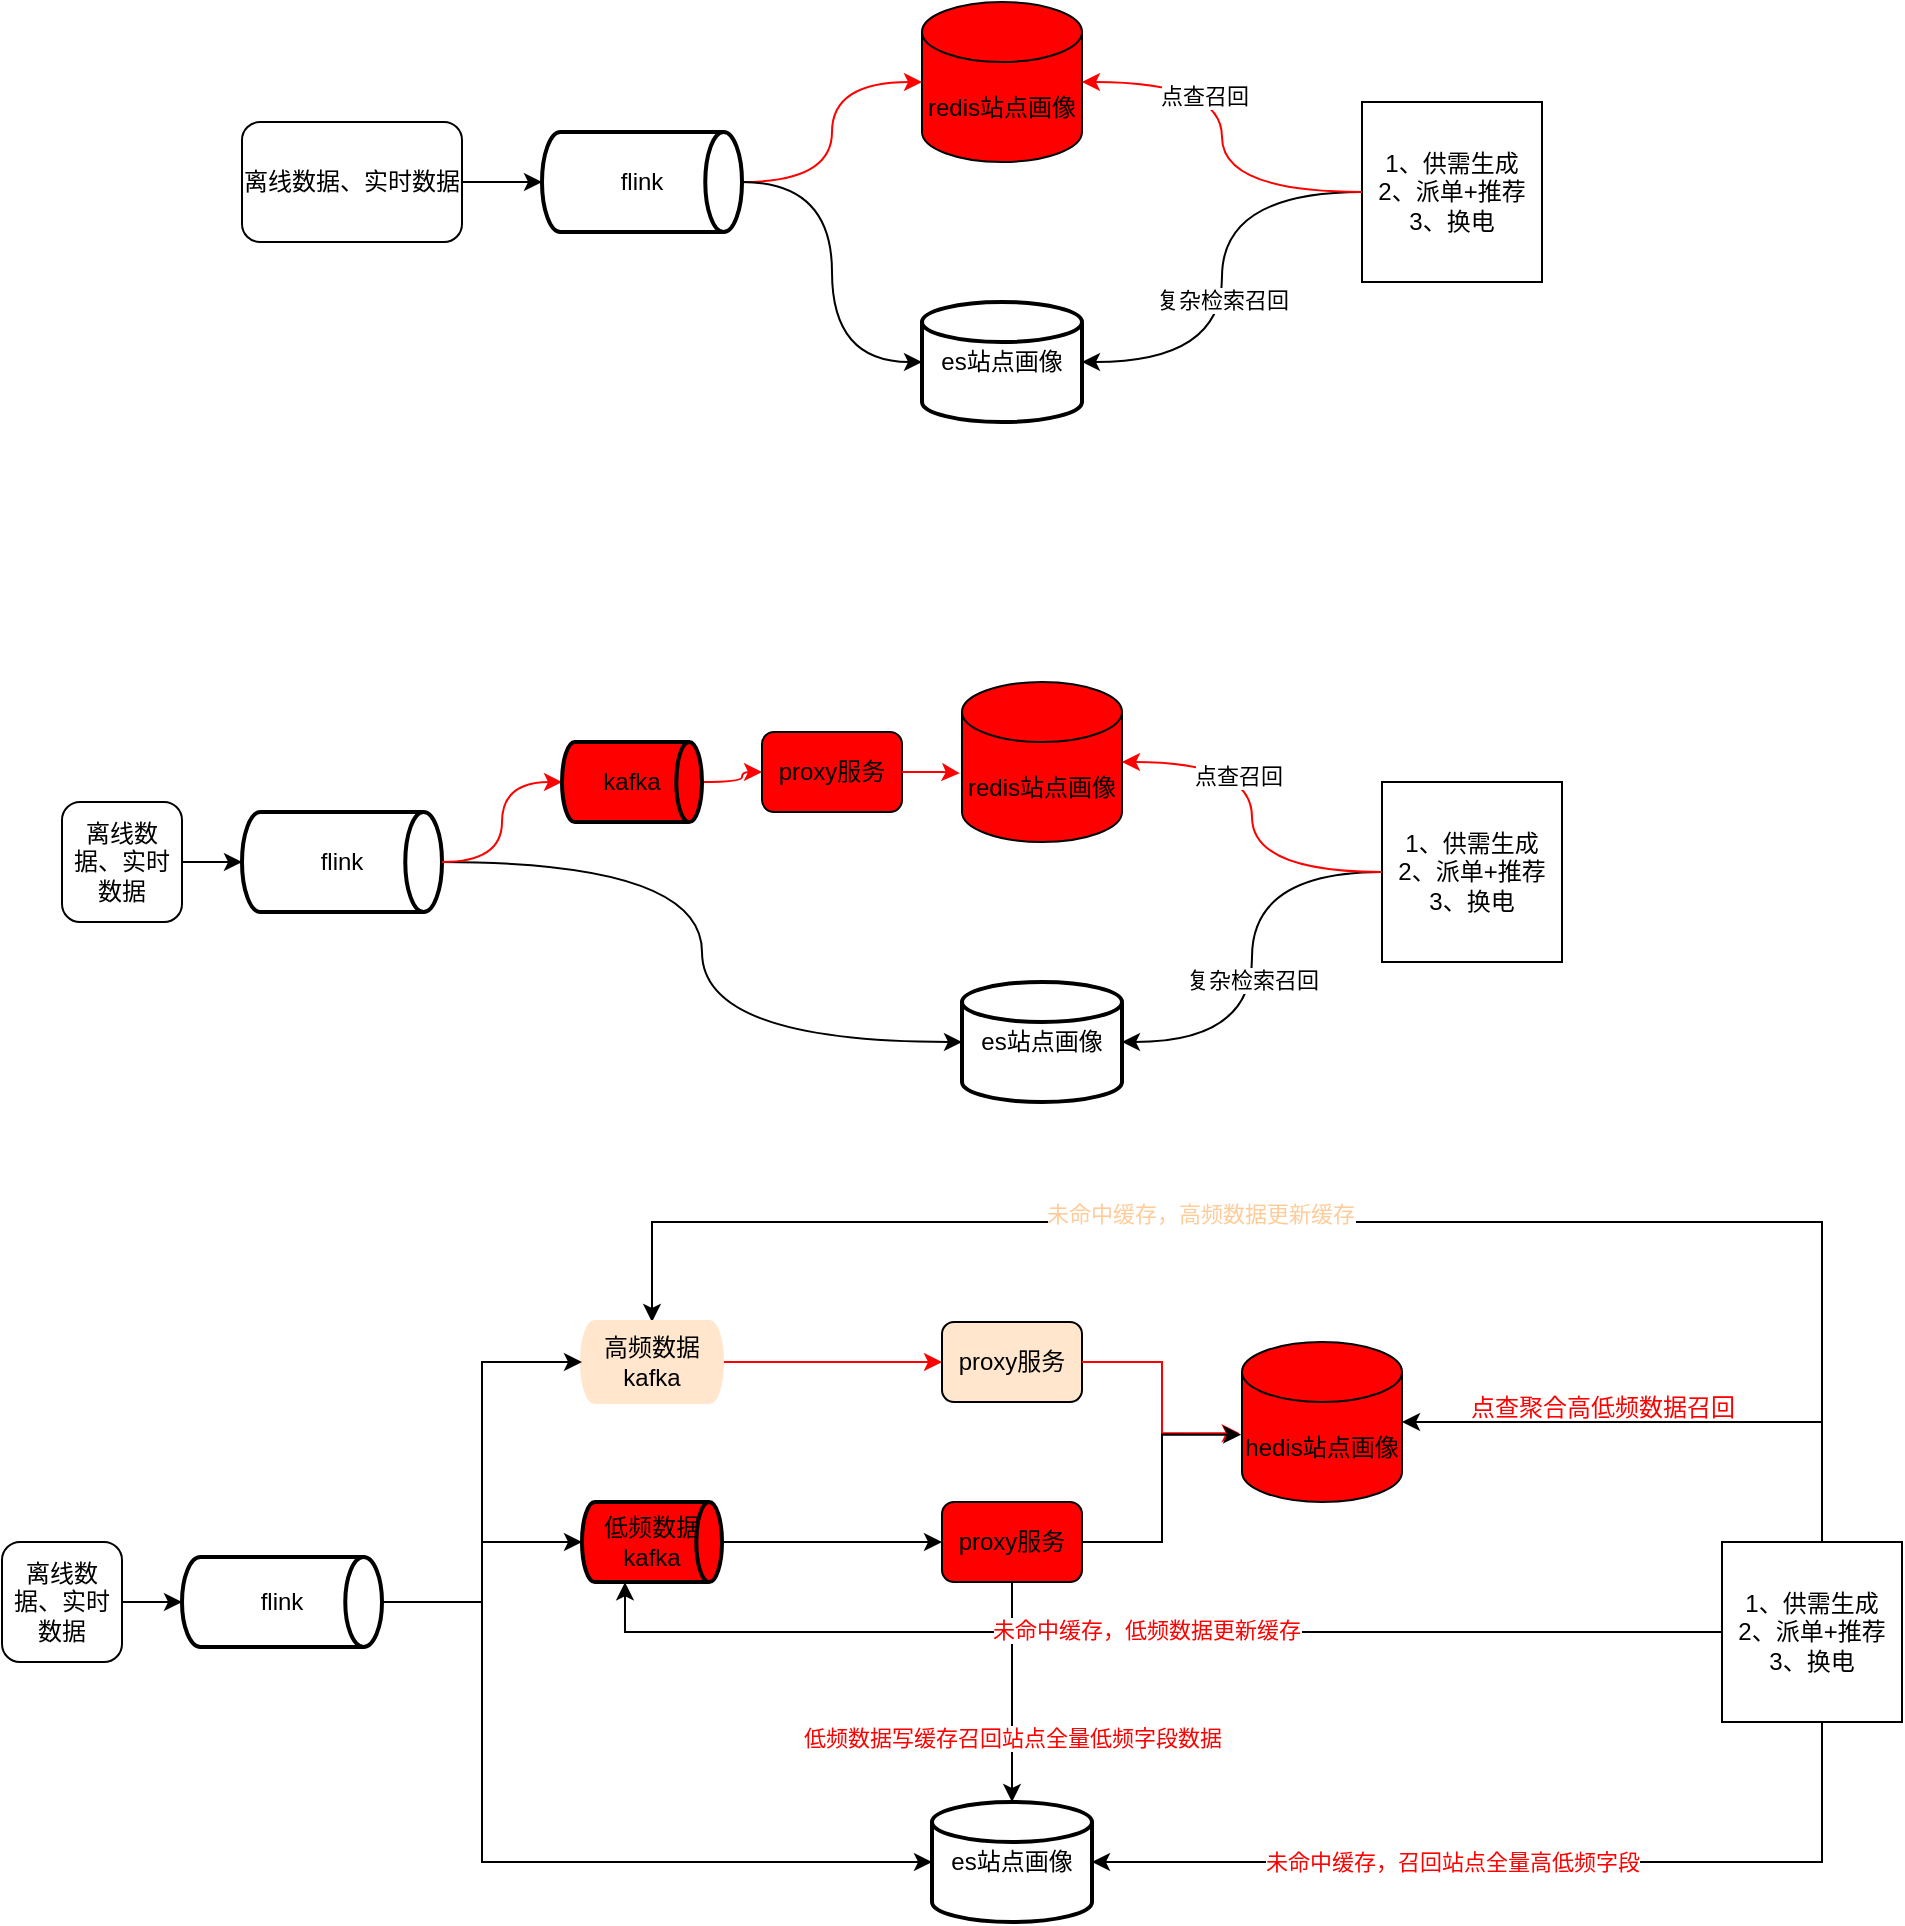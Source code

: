 <mxfile version="23.1.1" type="github">
  <diagram name="Page-1" id="S1rUACISWY6sOPMUhKgR">
    <mxGraphModel dx="1488" dy="817" grid="1" gridSize="10" guides="1" tooltips="1" connect="1" arrows="1" fold="1" page="1" pageScale="1" pageWidth="850" pageHeight="1100" math="0" shadow="0">
      <root>
        <mxCell id="0" />
        <mxCell id="1" parent="0" />
        <mxCell id="gFvDrg3oWhb2z8PfJJtu-1" value="离线数据、实时数据" style="rounded=1;whiteSpace=wrap;html=1;" parent="1" vertex="1">
          <mxGeometry x="130" y="90" width="110" height="60" as="geometry" />
        </mxCell>
        <mxCell id="gFvDrg3oWhb2z8PfJJtu-2" value="redis站点画像" style="shape=cylinder3;whiteSpace=wrap;html=1;boundedLbl=1;backgroundOutline=1;size=15;fillColor=#FF0000;" parent="1" vertex="1">
          <mxGeometry x="470" y="30" width="80" height="80" as="geometry" />
        </mxCell>
        <mxCell id="gFvDrg3oWhb2z8PfJJtu-6" value="flink" style="strokeWidth=2;html=1;shape=mxgraph.flowchart.direct_data;whiteSpace=wrap;" parent="1" vertex="1">
          <mxGeometry x="280" y="95" width="100" height="50" as="geometry" />
        </mxCell>
        <mxCell id="gFvDrg3oWhb2z8PfJJtu-7" value="es站点画像" style="strokeWidth=2;html=1;shape=mxgraph.flowchart.database;whiteSpace=wrap;" parent="1" vertex="1">
          <mxGeometry x="470" y="180" width="80" height="60" as="geometry" />
        </mxCell>
        <mxCell id="gFvDrg3oWhb2z8PfJJtu-8" style="edgeStyle=orthogonalEdgeStyle;rounded=0;orthogonalLoop=1;jettySize=auto;html=1;entryX=0;entryY=0.5;entryDx=0;entryDy=0;entryPerimeter=0;" parent="1" source="gFvDrg3oWhb2z8PfJJtu-1" target="gFvDrg3oWhb2z8PfJJtu-6" edge="1">
          <mxGeometry relative="1" as="geometry" />
        </mxCell>
        <mxCell id="gFvDrg3oWhb2z8PfJJtu-9" style="edgeStyle=orthogonalEdgeStyle;rounded=0;orthogonalLoop=1;jettySize=auto;html=1;entryX=0;entryY=0.5;entryDx=0;entryDy=0;entryPerimeter=0;curved=1;strokeColor=#FF0000;" parent="1" source="gFvDrg3oWhb2z8PfJJtu-6" target="gFvDrg3oWhb2z8PfJJtu-2" edge="1">
          <mxGeometry relative="1" as="geometry" />
        </mxCell>
        <mxCell id="gFvDrg3oWhb2z8PfJJtu-10" style="edgeStyle=orthogonalEdgeStyle;rounded=0;orthogonalLoop=1;jettySize=auto;html=1;entryX=0;entryY=0.5;entryDx=0;entryDy=0;entryPerimeter=0;curved=1;" parent="1" source="gFvDrg3oWhb2z8PfJJtu-6" target="gFvDrg3oWhb2z8PfJJtu-7" edge="1">
          <mxGeometry relative="1" as="geometry" />
        </mxCell>
        <mxCell id="sL05nYkXovJ7XhGZHYJO-1" value="1、供需生成&lt;br&gt;2、派单+推荐&lt;br&gt;3、换电" style="whiteSpace=wrap;html=1;aspect=fixed;" parent="1" vertex="1">
          <mxGeometry x="690" y="80" width="90" height="90" as="geometry" />
        </mxCell>
        <mxCell id="sL05nYkXovJ7XhGZHYJO-3" style="edgeStyle=orthogonalEdgeStyle;rounded=0;orthogonalLoop=1;jettySize=auto;html=1;entryX=1;entryY=0.5;entryDx=0;entryDy=0;entryPerimeter=0;curved=1;" parent="1" source="sL05nYkXovJ7XhGZHYJO-1" target="gFvDrg3oWhb2z8PfJJtu-7" edge="1">
          <mxGeometry relative="1" as="geometry" />
        </mxCell>
        <mxCell id="sL05nYkXovJ7XhGZHYJO-6" value="复杂检索召回" style="edgeLabel;html=1;align=center;verticalAlign=middle;resizable=0;points=[];" parent="sL05nYkXovJ7XhGZHYJO-3" vertex="1" connectable="0">
          <mxGeometry x="0.102" relative="1" as="geometry">
            <mxPoint as="offset" />
          </mxGeometry>
        </mxCell>
        <mxCell id="sL05nYkXovJ7XhGZHYJO-4" style="edgeStyle=orthogonalEdgeStyle;rounded=0;orthogonalLoop=1;jettySize=auto;html=1;entryX=1;entryY=0.5;entryDx=0;entryDy=0;entryPerimeter=0;curved=1;strokeColor=#FF0000;" parent="1" source="sL05nYkXovJ7XhGZHYJO-1" target="gFvDrg3oWhb2z8PfJJtu-2" edge="1">
          <mxGeometry relative="1" as="geometry" />
        </mxCell>
        <mxCell id="sL05nYkXovJ7XhGZHYJO-5" value="点查召回" style="edgeLabel;html=1;align=center;verticalAlign=middle;resizable=0;points=[];" parent="sL05nYkXovJ7XhGZHYJO-4" vertex="1" connectable="0">
          <mxGeometry x="0.379" y="7" relative="1" as="geometry">
            <mxPoint as="offset" />
          </mxGeometry>
        </mxCell>
        <mxCell id="sL05nYkXovJ7XhGZHYJO-7" value="离线数据、实时数据" style="rounded=1;whiteSpace=wrap;html=1;" parent="1" vertex="1">
          <mxGeometry x="40" y="430" width="60" height="60" as="geometry" />
        </mxCell>
        <mxCell id="sL05nYkXovJ7XhGZHYJO-8" value="redis站点画像" style="shape=cylinder3;whiteSpace=wrap;html=1;boundedLbl=1;backgroundOutline=1;size=15;fillColor=#FF0000;" parent="1" vertex="1">
          <mxGeometry x="490" y="370" width="80" height="80" as="geometry" />
        </mxCell>
        <mxCell id="sL05nYkXovJ7XhGZHYJO-29" style="edgeStyle=orthogonalEdgeStyle;rounded=0;orthogonalLoop=1;jettySize=auto;html=1;entryX=0;entryY=0.5;entryDx=0;entryDy=0;curved=1;strokeColor=#FF0000;" parent="1" source="LELnqXxCutg6XEGlt6p9-1" target="sL05nYkXovJ7XhGZHYJO-28" edge="1">
          <mxGeometry relative="1" as="geometry" />
        </mxCell>
        <mxCell id="sL05nYkXovJ7XhGZHYJO-9" value="flink" style="strokeWidth=2;html=1;shape=mxgraph.flowchart.direct_data;whiteSpace=wrap;" parent="1" vertex="1">
          <mxGeometry x="130" y="435" width="100" height="50" as="geometry" />
        </mxCell>
        <mxCell id="sL05nYkXovJ7XhGZHYJO-10" value="es站点画像" style="strokeWidth=2;html=1;shape=mxgraph.flowchart.database;whiteSpace=wrap;" parent="1" vertex="1">
          <mxGeometry x="490" y="520" width="80" height="60" as="geometry" />
        </mxCell>
        <mxCell id="sL05nYkXovJ7XhGZHYJO-11" style="edgeStyle=orthogonalEdgeStyle;rounded=0;orthogonalLoop=1;jettySize=auto;html=1;entryX=0;entryY=0.5;entryDx=0;entryDy=0;entryPerimeter=0;" parent="1" source="sL05nYkXovJ7XhGZHYJO-7" target="sL05nYkXovJ7XhGZHYJO-9" edge="1">
          <mxGeometry relative="1" as="geometry" />
        </mxCell>
        <mxCell id="sL05nYkXovJ7XhGZHYJO-13" style="edgeStyle=orthogonalEdgeStyle;rounded=0;orthogonalLoop=1;jettySize=auto;html=1;entryX=0;entryY=0.5;entryDx=0;entryDy=0;entryPerimeter=0;curved=1;" parent="1" source="sL05nYkXovJ7XhGZHYJO-9" target="sL05nYkXovJ7XhGZHYJO-10" edge="1">
          <mxGeometry relative="1" as="geometry" />
        </mxCell>
        <mxCell id="sL05nYkXovJ7XhGZHYJO-14" value="1、供需生成&lt;br&gt;2、派单+推荐&lt;br&gt;3、换电" style="whiteSpace=wrap;html=1;aspect=fixed;" parent="1" vertex="1">
          <mxGeometry x="700" y="420" width="90" height="90" as="geometry" />
        </mxCell>
        <mxCell id="sL05nYkXovJ7XhGZHYJO-15" style="edgeStyle=orthogonalEdgeStyle;rounded=0;orthogonalLoop=1;jettySize=auto;html=1;entryX=1;entryY=0.5;entryDx=0;entryDy=0;entryPerimeter=0;curved=1;" parent="1" source="sL05nYkXovJ7XhGZHYJO-14" target="sL05nYkXovJ7XhGZHYJO-10" edge="1">
          <mxGeometry relative="1" as="geometry" />
        </mxCell>
        <mxCell id="sL05nYkXovJ7XhGZHYJO-16" value="复杂检索召回" style="edgeLabel;html=1;align=center;verticalAlign=middle;resizable=0;points=[];" parent="sL05nYkXovJ7XhGZHYJO-15" vertex="1" connectable="0">
          <mxGeometry x="0.102" relative="1" as="geometry">
            <mxPoint as="offset" />
          </mxGeometry>
        </mxCell>
        <mxCell id="sL05nYkXovJ7XhGZHYJO-17" style="edgeStyle=orthogonalEdgeStyle;rounded=0;orthogonalLoop=1;jettySize=auto;html=1;entryX=1;entryY=0.5;entryDx=0;entryDy=0;entryPerimeter=0;curved=1;strokeColor=#FF0000;" parent="1" source="sL05nYkXovJ7XhGZHYJO-14" target="sL05nYkXovJ7XhGZHYJO-8" edge="1">
          <mxGeometry relative="1" as="geometry" />
        </mxCell>
        <mxCell id="sL05nYkXovJ7XhGZHYJO-18" value="点查召回" style="edgeLabel;html=1;align=center;verticalAlign=middle;resizable=0;points=[];" parent="sL05nYkXovJ7XhGZHYJO-17" vertex="1" connectable="0">
          <mxGeometry x="0.379" y="7" relative="1" as="geometry">
            <mxPoint as="offset" />
          </mxGeometry>
        </mxCell>
        <mxCell id="sL05nYkXovJ7XhGZHYJO-28" value="proxy服务" style="rounded=1;whiteSpace=wrap;html=1;fillColor=#FF0000;" parent="1" vertex="1">
          <mxGeometry x="390" y="395" width="70" height="40" as="geometry" />
        </mxCell>
        <mxCell id="sL05nYkXovJ7XhGZHYJO-31" style="edgeStyle=orthogonalEdgeStyle;rounded=0;orthogonalLoop=1;jettySize=auto;html=1;entryX=-0.014;entryY=0.57;entryDx=0;entryDy=0;entryPerimeter=0;strokeColor=#FF0000;" parent="1" source="sL05nYkXovJ7XhGZHYJO-28" target="sL05nYkXovJ7XhGZHYJO-8" edge="1">
          <mxGeometry relative="1" as="geometry" />
        </mxCell>
        <mxCell id="LELnqXxCutg6XEGlt6p9-2" value="" style="edgeStyle=orthogonalEdgeStyle;rounded=0;orthogonalLoop=1;jettySize=auto;html=1;entryX=0;entryY=0.5;entryDx=0;entryDy=0;curved=1;strokeColor=#FF0000;" parent="1" source="sL05nYkXovJ7XhGZHYJO-9" target="LELnqXxCutg6XEGlt6p9-1" edge="1">
          <mxGeometry relative="1" as="geometry">
            <mxPoint x="230" y="460" as="sourcePoint" />
            <mxPoint x="360" y="415" as="targetPoint" />
          </mxGeometry>
        </mxCell>
        <mxCell id="LELnqXxCutg6XEGlt6p9-1" value="kafka" style="strokeWidth=2;html=1;shape=mxgraph.flowchart.direct_data;whiteSpace=wrap;fillColor=#FF0000;" parent="1" vertex="1">
          <mxGeometry x="290" y="400" width="70" height="40" as="geometry" />
        </mxCell>
        <mxCell id="JjKUXy3HaD7UEp5rCnlF-1" value="离线数据、实时数据" style="rounded=1;whiteSpace=wrap;html=1;" parent="1" vertex="1">
          <mxGeometry x="10" y="800" width="60" height="60" as="geometry" />
        </mxCell>
        <mxCell id="JjKUXy3HaD7UEp5rCnlF-2" value="hedis站点画像" style="shape=cylinder3;whiteSpace=wrap;html=1;boundedLbl=1;backgroundOutline=1;size=15;fillColor=#FF0000;" parent="1" vertex="1">
          <mxGeometry x="630" y="700" width="80" height="80" as="geometry" />
        </mxCell>
        <mxCell id="JjKUXy3HaD7UEp5rCnlF-3" style="edgeStyle=orthogonalEdgeStyle;rounded=0;orthogonalLoop=1;jettySize=auto;html=1;entryX=0;entryY=0.5;entryDx=0;entryDy=0;curved=1;strokeColor=#FF0000;" parent="1" source="JjKUXy3HaD7UEp5rCnlF-16" target="JjKUXy3HaD7UEp5rCnlF-13" edge="1">
          <mxGeometry relative="1" as="geometry" />
        </mxCell>
        <mxCell id="JjKUXy3HaD7UEp5rCnlF-4" value="flink" style="strokeWidth=2;html=1;shape=mxgraph.flowchart.direct_data;whiteSpace=wrap;" parent="1" vertex="1">
          <mxGeometry x="100" y="807.5" width="100" height="45" as="geometry" />
        </mxCell>
        <mxCell id="JjKUXy3HaD7UEp5rCnlF-5" value="es站点画像" style="strokeWidth=2;html=1;shape=mxgraph.flowchart.database;whiteSpace=wrap;" parent="1" vertex="1">
          <mxGeometry x="475" y="930" width="80" height="60" as="geometry" />
        </mxCell>
        <mxCell id="JjKUXy3HaD7UEp5rCnlF-6" style="edgeStyle=orthogonalEdgeStyle;rounded=0;orthogonalLoop=1;jettySize=auto;html=1;entryX=0;entryY=0.5;entryDx=0;entryDy=0;entryPerimeter=0;" parent="1" source="JjKUXy3HaD7UEp5rCnlF-1" target="JjKUXy3HaD7UEp5rCnlF-4" edge="1">
          <mxGeometry relative="1" as="geometry" />
        </mxCell>
        <mxCell id="jUp1MN6hgcdxJVd2CNAe-13" style="edgeStyle=orthogonalEdgeStyle;rounded=0;orthogonalLoop=1;jettySize=auto;html=1;entryX=0.5;entryY=0;entryDx=0;entryDy=0;entryPerimeter=0;" parent="1" source="JjKUXy3HaD7UEp5rCnlF-8" target="JjKUXy3HaD7UEp5rCnlF-16" edge="1">
          <mxGeometry relative="1" as="geometry">
            <Array as="points">
              <mxPoint x="920" y="640" />
              <mxPoint x="335" y="640" />
            </Array>
          </mxGeometry>
        </mxCell>
        <mxCell id="t0VUrO4ShJZMhkDMtAg_-2" value="&lt;font color=&quot;#ffcc99&quot;&gt;未命中缓存，高频数据更新缓存&lt;/font&gt;" style="edgeLabel;html=1;align=center;verticalAlign=middle;resizable=0;points=[];" parent="jUp1MN6hgcdxJVd2CNAe-13" vertex="1" connectable="0">
          <mxGeometry x="0.185" y="-4" relative="1" as="geometry">
            <mxPoint as="offset" />
          </mxGeometry>
        </mxCell>
        <mxCell id="jUp1MN6hgcdxJVd2CNAe-22" style="edgeStyle=orthogonalEdgeStyle;rounded=0;orthogonalLoop=1;jettySize=auto;html=1;entryX=1;entryY=0.5;entryDx=0;entryDy=0;entryPerimeter=0;" parent="1" source="JjKUXy3HaD7UEp5rCnlF-8" target="JjKUXy3HaD7UEp5rCnlF-2" edge="1">
          <mxGeometry relative="1" as="geometry">
            <Array as="points">
              <mxPoint x="920" y="740" />
            </Array>
          </mxGeometry>
        </mxCell>
        <mxCell id="JjKUXy3HaD7UEp5rCnlF-8" value="1、供需生成&lt;br&gt;2、派单+推荐&lt;br&gt;3、换电" style="whiteSpace=wrap;html=1;aspect=fixed;" parent="1" vertex="1">
          <mxGeometry x="870" y="800" width="90" height="90" as="geometry" />
        </mxCell>
        <mxCell id="JjKUXy3HaD7UEp5rCnlF-13" value="proxy服务" style="rounded=1;whiteSpace=wrap;html=1;fillColor=#FFE6CC;" parent="1" vertex="1">
          <mxGeometry x="480" y="690" width="70" height="40" as="geometry" />
        </mxCell>
        <mxCell id="JjKUXy3HaD7UEp5rCnlF-14" style="edgeStyle=orthogonalEdgeStyle;rounded=0;orthogonalLoop=1;jettySize=auto;html=1;entryX=-0.014;entryY=0.57;entryDx=0;entryDy=0;entryPerimeter=0;strokeColor=#FF0000;" parent="1" source="JjKUXy3HaD7UEp5rCnlF-13" target="JjKUXy3HaD7UEp5rCnlF-2" edge="1">
          <mxGeometry relative="1" as="geometry" />
        </mxCell>
        <mxCell id="JjKUXy3HaD7UEp5rCnlF-16" value="高频数据kafka" style="strokeWidth=2;html=1;shape=mxgraph.flowchart.direct_data;whiteSpace=wrap;fillColor=#ffe6cc;strokeColor=#FFE6CC;" parent="1" vertex="1">
          <mxGeometry x="300" y="690" width="70" height="40" as="geometry" />
        </mxCell>
        <mxCell id="jUp1MN6hgcdxJVd2CNAe-2" style="edgeStyle=orthogonalEdgeStyle;rounded=0;orthogonalLoop=1;jettySize=auto;html=1;entryX=0;entryY=0.5;entryDx=0;entryDy=0;entryPerimeter=0;" parent="1" source="JjKUXy3HaD7UEp5rCnlF-4" target="JjKUXy3HaD7UEp5rCnlF-5" edge="1">
          <mxGeometry relative="1" as="geometry">
            <Array as="points">
              <mxPoint x="250" y="830" />
              <mxPoint x="250" y="960" />
            </Array>
          </mxGeometry>
        </mxCell>
        <mxCell id="jUp1MN6hgcdxJVd2CNAe-4" style="edgeStyle=orthogonalEdgeStyle;rounded=0;orthogonalLoop=1;jettySize=auto;html=1;entryX=0;entryY=0.5;entryDx=0;entryDy=0;entryPerimeter=0;" parent="1" source="JjKUXy3HaD7UEp5rCnlF-4" target="JjKUXy3HaD7UEp5rCnlF-16" edge="1">
          <mxGeometry relative="1" as="geometry" />
        </mxCell>
        <mxCell id="jUp1MN6hgcdxJVd2CNAe-8" style="edgeStyle=orthogonalEdgeStyle;rounded=0;orthogonalLoop=1;jettySize=auto;html=1;entryX=0;entryY=0.5;entryDx=0;entryDy=0;" parent="1" source="jUp1MN6hgcdxJVd2CNAe-5" target="jUp1MN6hgcdxJVd2CNAe-7" edge="1">
          <mxGeometry relative="1" as="geometry" />
        </mxCell>
        <mxCell id="jUp1MN6hgcdxJVd2CNAe-5" value="低频数据kafka" style="strokeWidth=2;html=1;shape=mxgraph.flowchart.direct_data;whiteSpace=wrap;fillColor=#FF0000;" parent="1" vertex="1">
          <mxGeometry x="300" y="780" width="70" height="40" as="geometry" />
        </mxCell>
        <mxCell id="jUp1MN6hgcdxJVd2CNAe-6" style="edgeStyle=orthogonalEdgeStyle;rounded=0;orthogonalLoop=1;jettySize=auto;html=1;entryX=0;entryY=0.5;entryDx=0;entryDy=0;entryPerimeter=0;" parent="1" source="JjKUXy3HaD7UEp5rCnlF-4" target="jUp1MN6hgcdxJVd2CNAe-5" edge="1">
          <mxGeometry relative="1" as="geometry" />
        </mxCell>
        <mxCell id="jUp1MN6hgcdxJVd2CNAe-11" style="edgeStyle=orthogonalEdgeStyle;rounded=0;orthogonalLoop=1;jettySize=auto;html=1;curved=1;" parent="1" source="jUp1MN6hgcdxJVd2CNAe-7" target="JjKUXy3HaD7UEp5rCnlF-5" edge="1">
          <mxGeometry relative="1" as="geometry" />
        </mxCell>
        <mxCell id="mHxhmtTHbz5m5pkZyqsU-1" value="&lt;font color=&quot;#ff0000&quot;&gt;低频数据写缓存召回站点全量低频字段数据&lt;/font&gt;" style="edgeLabel;html=1;align=center;verticalAlign=middle;resizable=0;points=[];" vertex="1" connectable="0" parent="jUp1MN6hgcdxJVd2CNAe-11">
          <mxGeometry x="0.422" relative="1" as="geometry">
            <mxPoint as="offset" />
          </mxGeometry>
        </mxCell>
        <mxCell id="jUp1MN6hgcdxJVd2CNAe-7" value="proxy服务" style="rounded=1;whiteSpace=wrap;html=1;fillColor=#FF0000;" parent="1" vertex="1">
          <mxGeometry x="480" y="780" width="70" height="40" as="geometry" />
        </mxCell>
        <mxCell id="jUp1MN6hgcdxJVd2CNAe-10" style="edgeStyle=orthogonalEdgeStyle;rounded=0;orthogonalLoop=1;jettySize=auto;html=1;entryX=-0.005;entryY=0.579;entryDx=0;entryDy=0;entryPerimeter=0;" parent="1" source="jUp1MN6hgcdxJVd2CNAe-7" target="JjKUXy3HaD7UEp5rCnlF-2" edge="1">
          <mxGeometry relative="1" as="geometry" />
        </mxCell>
        <mxCell id="jUp1MN6hgcdxJVd2CNAe-19" style="edgeStyle=orthogonalEdgeStyle;rounded=0;orthogonalLoop=1;jettySize=auto;html=1;entryX=0.307;entryY=1.004;entryDx=0;entryDy=0;entryPerimeter=0;" parent="1" source="JjKUXy3HaD7UEp5rCnlF-8" target="jUp1MN6hgcdxJVd2CNAe-5" edge="1">
          <mxGeometry relative="1" as="geometry" />
        </mxCell>
        <mxCell id="t0VUrO4ShJZMhkDMtAg_-4" value="&lt;font color=&quot;#ff0000&quot;&gt;未命中缓存，低频数据更新缓存&lt;/font&gt;" style="edgeLabel;html=1;align=center;verticalAlign=middle;resizable=0;points=[];" parent="jUp1MN6hgcdxJVd2CNAe-19" vertex="1" connectable="0">
          <mxGeometry x="0.005" y="-1" relative="1" as="geometry">
            <mxPoint as="offset" />
          </mxGeometry>
        </mxCell>
        <mxCell id="jUp1MN6hgcdxJVd2CNAe-21" style="edgeStyle=orthogonalEdgeStyle;rounded=0;orthogonalLoop=1;jettySize=auto;html=1;entryX=1;entryY=0.5;entryDx=0;entryDy=0;entryPerimeter=0;" parent="1" target="JjKUXy3HaD7UEp5rCnlF-5" edge="1">
          <mxGeometry relative="1" as="geometry">
            <mxPoint x="920" y="890" as="sourcePoint" />
            <mxPoint x="620" y="960" as="targetPoint" />
            <Array as="points">
              <mxPoint x="920" y="960" />
            </Array>
          </mxGeometry>
        </mxCell>
        <mxCell id="t0VUrO4ShJZMhkDMtAg_-5" value="&lt;font color=&quot;#ff0000&quot;&gt;未命中缓存，召回站点全量高低频字段&lt;/font&gt;" style="edgeLabel;html=1;align=center;verticalAlign=middle;resizable=0;points=[];" parent="jUp1MN6hgcdxJVd2CNAe-21" vertex="1" connectable="0">
          <mxGeometry x="-0.025" y="-1" relative="1" as="geometry">
            <mxPoint x="-43" y="1" as="offset" />
          </mxGeometry>
        </mxCell>
        <mxCell id="t0VUrO4ShJZMhkDMtAg_-1" value="&lt;font color=&quot;#ff0000&quot;&gt;点查聚合高低频数据召回&lt;/font&gt;" style="text;html=1;align=center;verticalAlign=middle;resizable=0;points=[];autosize=1;strokeColor=none;fillColor=none;" parent="1" vertex="1">
          <mxGeometry x="730" y="718" width="160" height="30" as="geometry" />
        </mxCell>
      </root>
    </mxGraphModel>
  </diagram>
</mxfile>
